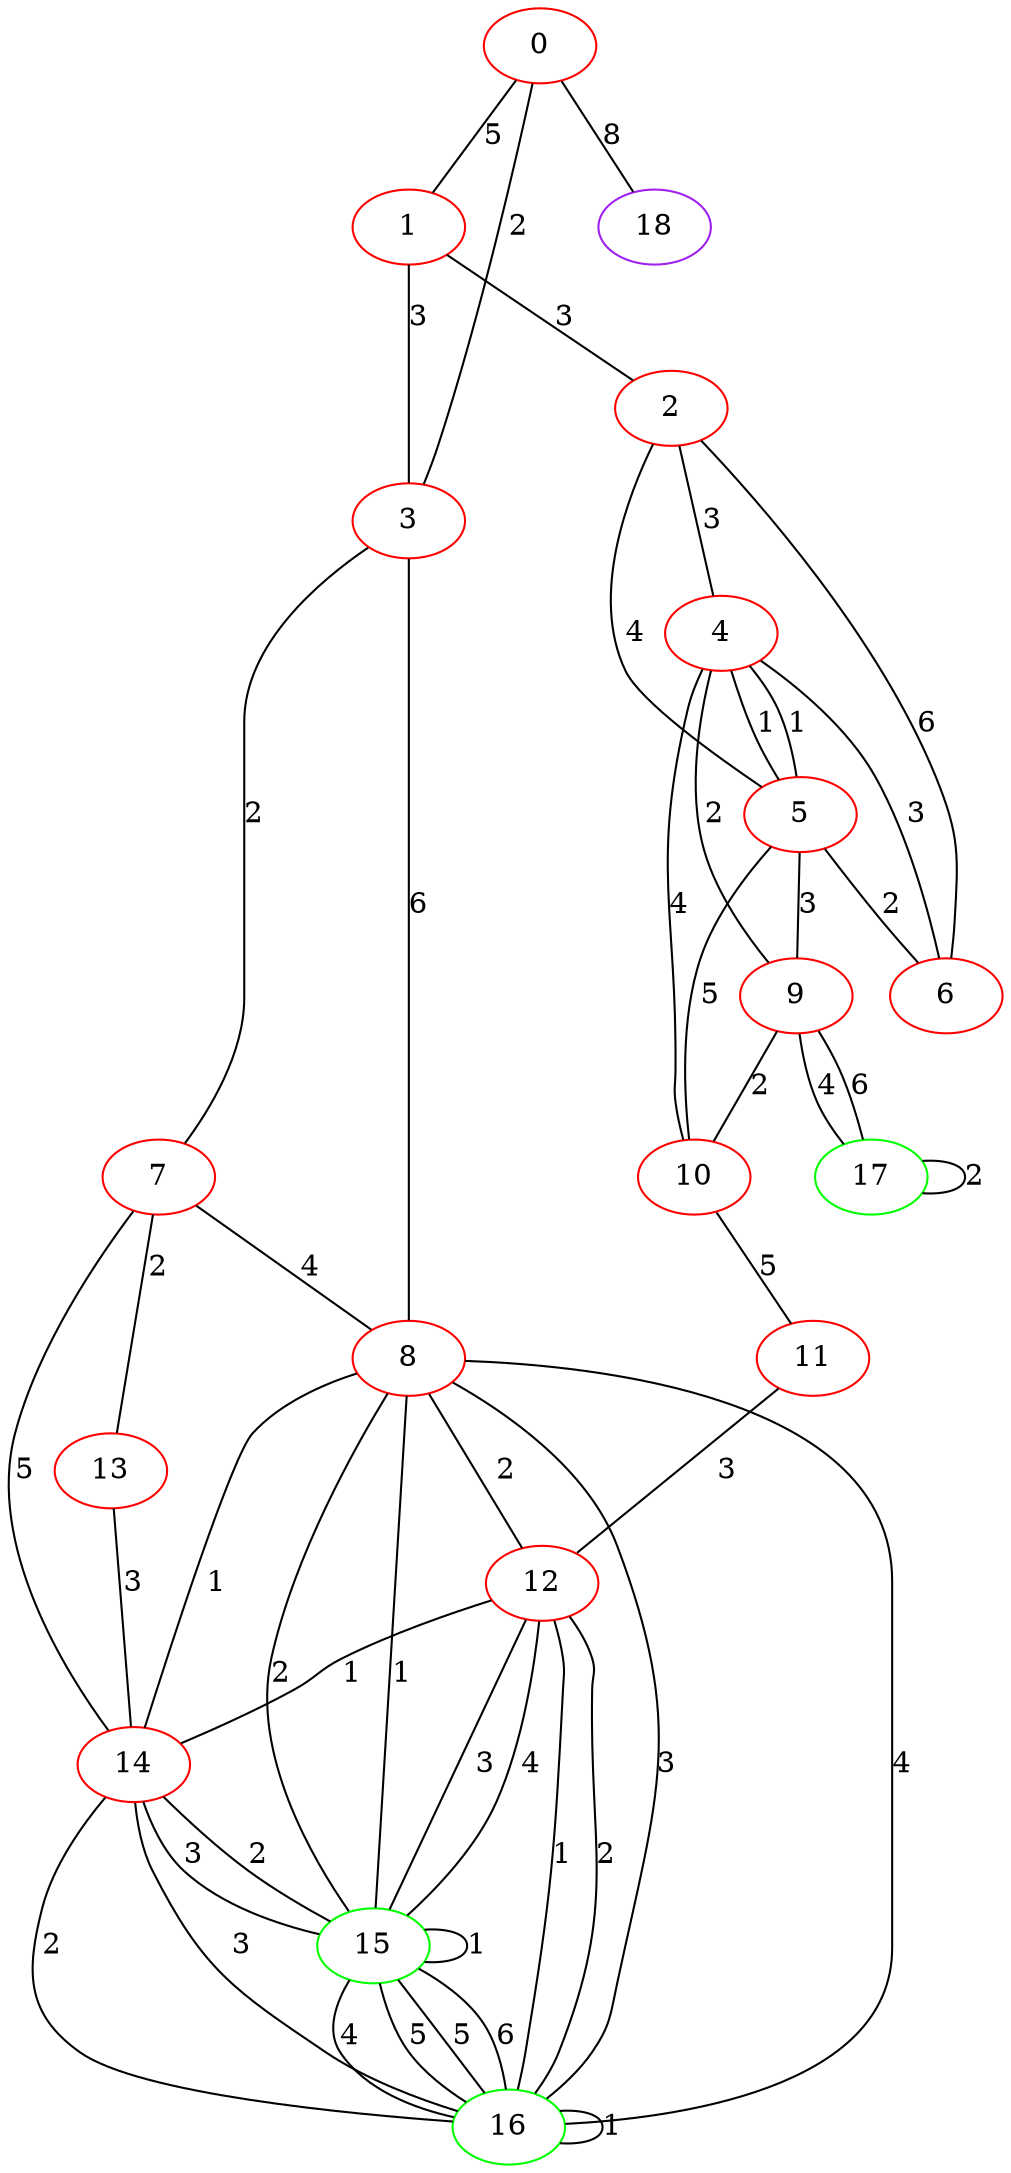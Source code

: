 graph "" {
0 [color=red, weight=1];
1 [color=red, weight=1];
2 [color=red, weight=1];
3 [color=red, weight=1];
4 [color=red, weight=1];
5 [color=red, weight=1];
6 [color=red, weight=1];
7 [color=red, weight=1];
8 [color=red, weight=1];
9 [color=red, weight=1];
10 [color=red, weight=1];
11 [color=red, weight=1];
12 [color=red, weight=1];
13 [color=red, weight=1];
14 [color=red, weight=1];
15 [color=green, weight=2];
16 [color=green, weight=2];
17 [color=green, weight=2];
18 [color=purple, weight=4];
0 -- 1  [key=0, label=5];
0 -- 18  [key=0, label=8];
0 -- 3  [key=0, label=2];
1 -- 2  [key=0, label=3];
1 -- 3  [key=0, label=3];
2 -- 4  [key=0, label=3];
2 -- 5  [key=0, label=4];
2 -- 6  [key=0, label=6];
3 -- 8  [key=0, label=6];
3 -- 7  [key=0, label=2];
4 -- 9  [key=0, label=2];
4 -- 10  [key=0, label=4];
4 -- 5  [key=0, label=1];
4 -- 5  [key=1, label=1];
4 -- 6  [key=0, label=3];
5 -- 9  [key=0, label=3];
5 -- 10  [key=0, label=5];
5 -- 6  [key=0, label=2];
7 -- 8  [key=0, label=4];
7 -- 13  [key=0, label=2];
7 -- 14  [key=0, label=5];
8 -- 12  [key=0, label=2];
8 -- 14  [key=0, label=1];
8 -- 15  [key=0, label=1];
8 -- 15  [key=1, label=2];
8 -- 16  [key=0, label=3];
8 -- 16  [key=1, label=4];
9 -- 17  [key=0, label=6];
9 -- 17  [key=1, label=4];
9 -- 10  [key=0, label=2];
10 -- 11  [key=0, label=5];
11 -- 12  [key=0, label=3];
12 -- 16  [key=0, label=1];
12 -- 16  [key=1, label=2];
12 -- 14  [key=0, label=1];
12 -- 15  [key=0, label=3];
12 -- 15  [key=1, label=4];
13 -- 14  [key=0, label=3];
14 -- 15  [key=0, label=2];
14 -- 15  [key=1, label=3];
14 -- 16  [key=0, label=2];
14 -- 16  [key=1, label=3];
15 -- 16  [key=0, label=4];
15 -- 16  [key=1, label=5];
15 -- 16  [key=2, label=5];
15 -- 16  [key=3, label=6];
15 -- 15  [key=0, label=1];
16 -- 16  [key=0, label=1];
17 -- 17  [key=0, label=2];
}
